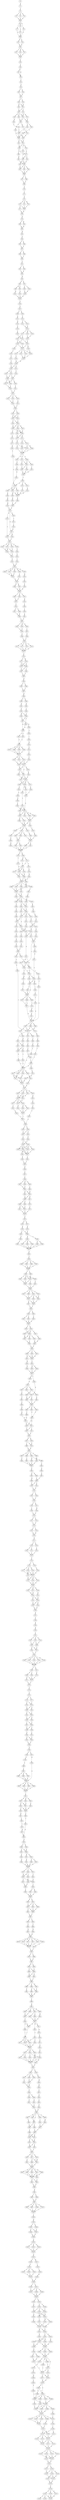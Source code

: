strict digraph  {
	S0 -> S1 [ label = P ];
	S1 -> S2 [ label = V ];
	S2 -> S3 [ label = I ];
	S2 -> S4 [ label = V ];
	S2 -> S5 [ label = F ];
	S3 -> S6 [ label = P ];
	S4 -> S6 [ label = P ];
	S5 -> S6 [ label = P ];
	S6 -> S7 [ label = A ];
	S6 -> S8 [ label = E ];
	S6 -> S9 [ label = G ];
	S7 -> S10 [ label = P ];
	S8 -> S11 [ label = P ];
	S9 -> S10 [ label = P ];
	S10 -> S12 [ label = D ];
	S10 -> S13 [ label = E ];
	S11 -> S10 [ label = P ];
	S12 -> S14 [ label = E ];
	S13 -> S14 [ label = E ];
	S14 -> S15 [ label = I ];
	S14 -> S16 [ label = R ];
	S14 -> S17 [ label = C ];
	S15 -> S18 [ label = Y ];
	S16 -> S18 [ label = Y ];
	S17 -> S18 [ label = Y ];
	S18 -> S19 [ label = V ];
	S19 -> S20 [ label = Y ];
	S20 -> S21 [ label = S ];
	S20 -> S22 [ label = P ];
	S21 -> S22 [ label = P ];
	S22 -> S23 [ label = L ];
	S23 -> S24 [ label = G ];
	S24 -> S25 [ label = T ];
	S24 -> S26 [ label = S ];
	S25 -> S27 [ label = A ];
	S26 -> S27 [ label = A ];
	S27 -> S28 [ label = F ];
	S27 -> S29 [ label = Y ];
	S28 -> S30 [ label = R ];
	S28 -> S31 [ label = K ];
	S29 -> S31 [ label = K ];
	S30 -> S32 [ label = V ];
	S31 -> S32 [ label = V ];
	S31 -> S33 [ label = L ];
	S32 -> S34 [ label = K ];
	S32 -> S35 [ label = Q ];
	S32 -> S36 [ label = G ];
	S33 -> S35 [ label = Q ];
	S33 -> S37 [ label = E ];
	S34 -> S38 [ label = D ];
	S35 -> S39 [ label = G ];
	S35 -> S40 [ label = S ];
	S36 -> S39 [ label = G ];
	S37 -> S40 [ label = S ];
	S38 -> S41 [ label = T ];
	S39 -> S42 [ label = N ];
	S39 -> S43 [ label = S ];
	S40 -> S44 [ label = C ];
	S40 -> S45 [ label = Y ];
	S41 -> S46 [ label = P ];
	S42 -> S47 [ label = V ];
	S43 -> S48 [ label = E ];
	S44 -> S46 [ label = P ];
	S45 -> S49 [ label = T ];
	S46 -> S50 [ label = D ];
	S46 -> S48 [ label = E ];
	S47 -> S50 [ label = D ];
	S48 -> S51 [ label = G ];
	S48 -> S52 [ label = A ];
	S49 -> S48 [ label = E ];
	S50 -> S51 [ label = G ];
	S51 -> S53 [ label = A ];
	S51 -> S54 [ label = S ];
	S51 -> S55 [ label = Y ];
	S52 -> S54 [ label = S ];
	S53 -> S56 [ label = K ];
	S54 -> S57 [ label = G ];
	S54 -> S58 [ label = S ];
	S55 -> S57 [ label = G ];
	S56 -> S59 [ label = Q ];
	S56 -> S60 [ label = N ];
	S57 -> S61 [ label = T ];
	S57 -> S56 [ label = K ];
	S58 -> S62 [ label = R ];
	S59 -> S63 [ label = P ];
	S60 -> S63 [ label = P ];
	S60 -> S64 [ label = T ];
	S60 -> S65 [ label = S ];
	S61 -> S60 [ label = N ];
	S62 -> S60 [ label = N ];
	S63 -> S66 [ label = S ];
	S64 -> S66 [ label = S ];
	S65 -> S66 [ label = S ];
	S66 -> S67 [ label = L ];
	S66 -> S68 [ label = I ];
	S67 -> S69 [ label = V ];
	S68 -> S69 [ label = V ];
	S69 -> S70 [ label = T ];
	S70 -> S71 [ label = I ];
	S71 -> S72 [ label = F ];
	S72 -> S73 [ label = A ];
	S72 -> S74 [ label = S ];
	S72 -> S75 [ label = M ];
	S73 -> S76 [ label = I ];
	S73 -> S77 [ label = V ];
	S74 -> S76 [ label = I ];
	S75 -> S76 [ label = I ];
	S76 -> S78 [ label = W ];
	S77 -> S78 [ label = W ];
	S78 -> S79 [ label = N ];
	S79 -> S80 [ label = T ];
	S79 -> S81 [ label = M ];
	S80 -> S82 [ label = M ];
	S81 -> S82 [ label = M ];
	S82 -> S83 [ label = M ];
	S83 -> S84 [ label = G ];
	S84 -> S85 [ label = T ];
	S84 -> S86 [ label = S ];
	S85 -> S87 [ label = S ];
	S86 -> S87 [ label = S ];
	S87 -> S88 [ label = I ];
	S87 -> S89 [ label = L ];
	S88 -> S90 [ label = L ];
	S89 -> S90 [ label = L ];
	S90 -> S91 [ label = S ];
	S91 -> S92 [ label = I ];
	S91 -> S93 [ label = V ];
	S92 -> S94 [ label = P ];
	S93 -> S94 [ label = P ];
	S94 -> S95 [ label = W ];
	S95 -> S96 [ label = A ];
	S95 -> S97 [ label = G ];
	S96 -> S98 [ label = M ];
	S96 -> S99 [ label = F ];
	S97 -> S100 [ label = L ];
	S97 -> S101 [ label = I ];
	S98 -> S102 [ label = M ];
	S99 -> S103 [ label = Q ];
	S100 -> S104 [ label = K ];
	S101 -> S104 [ label = K ];
	S102 -> S105 [ label = Q ];
	S103 -> S105 [ label = Q ];
	S104 -> S105 [ label = Q ];
	S105 -> S106 [ label = A ];
	S106 -> S107 [ label = G ];
	S107 -> S108 [ label = F ];
	S107 -> S109 [ label = L ];
	S108 -> S110 [ label = T ];
	S109 -> S111 [ label = A ];
	S110 -> S112 [ label = L ];
	S110 -> S113 [ label = T ];
	S111 -> S114 [ label = Q ];
	S112 -> S115 [ label = G ];
	S113 -> S115 [ label = G ];
	S114 -> S116 [ label = S ];
	S115 -> S117 [ label = I ];
	S115 -> S118 [ label = V ];
	S115 -> S119 [ label = M ];
	S116 -> S120 [ label = L ];
	S117 -> S121 [ label = I ];
	S117 -> S122 [ label = L ];
	S118 -> S123 [ label = C ];
	S119 -> S123 [ label = C ];
	S120 -> S121 [ label = I ];
	S121 -> S124 [ label = I ];
	S121 -> S125 [ label = V ];
	S122 -> S126 [ label = L ];
	S122 -> S124 [ label = I ];
	S123 -> S125 [ label = V ];
	S124 -> S127 [ label = I ];
	S124 -> S128 [ label = L ];
	S125 -> S129 [ label = H ];
	S125 -> S127 [ label = I ];
	S126 -> S127 [ label = I ];
	S127 -> S130 [ label = F ];
	S127 -> S131 [ label = I ];
	S127 -> S132 [ label = L ];
	S127 -> S133 [ label = T ];
	S128 -> S134 [ label = V ];
	S129 -> S130 [ label = F ];
	S130 -> S135 [ label = L ];
	S131 -> S136 [ label = S ];
	S132 -> S135 [ label = L ];
	S133 -> S135 [ label = L ];
	S134 -> S137 [ label = F ];
	S135 -> S138 [ label = M ];
	S136 -> S138 [ label = M ];
	S137 -> S139 [ label = T ];
	S138 -> S140 [ label = G ];
	S138 -> S141 [ label = A ];
	S139 -> S140 [ label = G ];
	S140 -> S142 [ label = L ];
	S140 -> S143 [ label = M ];
	S141 -> S144 [ label = T ];
	S142 -> S145 [ label = I ];
	S142 -> S146 [ label = L ];
	S143 -> S146 [ label = L ];
	S144 -> S145 [ label = I ];
	S145 -> S147 [ label = T ];
	S145 -> S148 [ label = A ];
	S146 -> S147 [ label = T ];
	S146 -> S149 [ label = M ];
	S147 -> S150 [ label = L ];
	S148 -> S151 [ label = V ];
	S149 -> S150 [ label = L ];
	S150 -> S152 [ label = Y ];
	S151 -> S152 [ label = Y ];
	S152 -> S153 [ label = S ];
	S152 -> S154 [ label = C ];
	S152 -> S155 [ label = T ];
	S153 -> S156 [ label = C ];
	S154 -> S156 [ label = C ];
	S155 -> S157 [ label = A ];
	S156 -> S158 [ label = Y ];
	S157 -> S158 [ label = Y ];
	S158 -> S159 [ label = R ];
	S158 -> S160 [ label = I ];
	S159 -> S161 [ label = I ];
	S159 -> S162 [ label = V ];
	S160 -> S161 [ label = I ];
	S160 -> S162 [ label = V ];
	S161 -> S163 [ label = L ];
	S162 -> S163 [ label = L ];
	S162 -> S164 [ label = V ];
	S163 -> S165 [ label = Q ];
	S163 -> S166 [ label = K ];
	S163 -> S167 [ label = R ];
	S164 -> S166 [ label = K ];
	S165 -> S168 [ label = S ];
	S165 -> S169 [ label = A ];
	S166 -> S168 [ label = S ];
	S166 -> S170 [ label = C ];
	S167 -> S168 [ label = S ];
	S168 -> S171 [ label = P ];
	S168 -> S172 [ label = R ];
	S169 -> S171 [ label = P ];
	S170 -> S173 [ label = A ];
	S171 -> S174 [ label = K ];
	S172 -> S175 [ label = T ];
	S172 -> S176 [ label = A ];
	S173 -> S177 [ label = D ];
	S174 -> S178 [ label = A ];
	S174 -> S179 [ label = S ];
	S175 -> S179 [ label = S ];
	S175 -> S180 [ label = M ];
	S176 -> S181 [ label = T ];
	S177 -> S182 [ label = K ];
	S178 -> S183 [ label = I ];
	S179 -> S183 [ label = I ];
	S180 -> S183 [ label = I ];
	S181 -> S183 [ label = I ];
	S182 -> S184 [ label = L ];
	S183 -> S185 [ label = D ];
	S183 -> S186 [ label = S ];
	S183 -> S187 [ label = P ];
	S184 -> S188 [ label = S ];
	S185 -> S189 [ label = G ];
	S186 -> S190 [ label = F ];
	S186 -> S191 [ label = S ];
	S187 -> S191 [ label = S ];
	S187 -> S192 [ label = Y ];
	S188 -> S193 [ label = D ];
	S188 -> S194 [ label = S ];
	S188 -> S195 [ label = N ];
	S189 -> S196 [ label = G ];
	S190 -> S197 [ label = I ];
	S191 -> S198 [ label = V ];
	S191 -> S199 [ label = L ];
	S192 -> S198 [ label = V ];
	S193 -> S200 [ label = M ];
	S193 -> S201 [ label = W ];
	S194 -> S202 [ label = K ];
	S195 -> S201 [ label = W ];
	S196 -> S203 [ label = E ];
	S197 -> S204 [ label = D ];
	S198 -> S204 [ label = D ];
	S199 -> S204 [ label = D ];
	S200 -> S205 [ label = D ];
	S201 -> S206 [ label = E ];
	S202 -> S207 [ label = Q ];
	S203 -> S193 [ label = D ];
	S204 -> S208 [ label = T ];
	S205 -> S209 [ label = F ];
	S206 -> S209 [ label = F ];
	S207 -> S210 [ label = M ];
	S208 -> S188 [ label = S ];
	S208 -> S211 [ label = A ];
	S208 -> S212 [ label = T ];
	S209 -> S213 [ label = P ];
	S210 -> S213 [ label = P ];
	S211 -> S214 [ label = A ];
	S212 -> S215 [ label = T ];
	S213 -> S216 [ label = Q ];
	S213 -> S217 [ label = D ];
	S213 -> S218 [ label = E ];
	S214 -> S201 [ label = W ];
	S215 -> S201 [ label = W ];
	S216 -> S219 [ label = V ];
	S217 -> S219 [ label = V ];
	S217 -> S220 [ label = M ];
	S218 -> S221 [ label = L ];
	S219 -> S222 [ label = C ];
	S220 -> S222 [ label = C ];
	S221 -> S223 [ label = I ];
	S222 -> S224 [ label = G ];
	S222 -> S225 [ label = K ];
	S222 -> S226 [ label = V ];
	S222 -> S227 [ label = R ];
	S223 -> S217 [ label = D ];
	S224 -> S228 [ label = H ];
	S225 -> S229 [ label = Y ];
	S226 -> S230 [ label = T ];
	S227 -> S228 [ label = H ];
	S227 -> S229 [ label = Y ];
	S228 -> S231 [ label = Y ];
	S229 -> S231 [ label = Y ];
	S230 -> S232 [ label = L ];
	S231 -> S233 [ label = F ];
	S232 -> S234 [ label = I ];
	S233 -> S235 [ label = G ];
	S234 -> S235 [ label = G ];
	S235 -> S236 [ label = R ];
	S235 -> S237 [ label = S ];
	S235 -> S238 [ label = P ];
	S235 -> S239 [ label = A ];
	S235 -> S240 [ label = Q ];
	S236 -> S241 [ label = L ];
	S237 -> S242 [ label = F ];
	S238 -> S243 [ label = W ];
	S239 -> S242 [ label = F ];
	S240 -> S242 [ label = F ];
	S241 -> S244 [ label = G ];
	S242 -> S244 [ label = G ];
	S243 -> S245 [ label = T ];
	S244 -> S246 [ label = Q ];
	S244 -> S247 [ label = R ];
	S245 -> S248 [ label = T ];
	S246 -> S249 [ label = W ];
	S247 -> S249 [ label = W ];
	S248 -> S249 [ label = W ];
	S249 -> S250 [ label = I ];
	S249 -> S251 [ label = S ];
	S249 -> S252 [ label = L ];
	S250 -> S253 [ label = S ];
	S251 -> S253 [ label = S ];
	S252 -> S254 [ label = N ];
	S253 -> S255 [ label = L ];
	S254 -> S256 [ label = I ];
	S255 -> S257 [ label = L ];
	S255 -> S258 [ label = V ];
	S256 -> S259 [ label = I ];
	S257 -> S260 [ label = F ];
	S258 -> S260 [ label = F ];
	S259 -> S261 [ label = A ];
	S260 -> S262 [ label = S ];
	S261 -> S262 [ label = S ];
	S262 -> S263 [ label = L ];
	S262 -> S264 [ label = M ];
	S262 -> S265 [ label = G ];
	S263 -> S266 [ label = V ];
	S264 -> S266 [ label = V ];
	S265 -> S267 [ label = I ];
	S266 -> S268 [ label = S ];
	S267 -> S269 [ label = V ];
	S268 -> S270 [ label = L ];
	S269 -> S270 [ label = L ];
	S270 -> S271 [ label = A ];
	S270 -> S272 [ label = I ];
	S270 -> S273 [ label = G ];
	S270 -> S274 [ label = V ];
	S271 -> S275 [ label = G ];
	S272 -> S275 [ label = G ];
	S273 -> S275 [ label = G ];
	S274 -> S275 [ label = G ];
	S275 -> S276 [ label = A ];
	S276 -> S277 [ label = L ];
	S276 -> S278 [ label = M ];
	S277 -> S279 [ label = I ];
	S277 -> S280 [ label = V ];
	S278 -> S280 [ label = V ];
	S278 -> S279 [ label = I ];
	S279 -> S281 [ label = V ];
	S280 -> S281 [ label = V ];
	S280 -> S282 [ label = I ];
	S281 -> S283 [ label = Y ];
	S282 -> S283 [ label = Y ];
	S283 -> S284 [ label = W ];
	S284 -> S285 [ label = V ];
	S284 -> S286 [ label = I ];
	S285 -> S287 [ label = L ];
	S286 -> S287 [ label = L ];
	S287 -> S288 [ label = M ];
	S288 -> S289 [ label = S ];
	S288 -> S290 [ label = V ];
	S289 -> S291 [ label = N ];
	S290 -> S292 [ label = Q ];
	S291 -> S293 [ label = F ];
	S292 -> S294 [ label = L ];
	S293 -> S295 [ label = M ];
	S293 -> S296 [ label = L ];
	S294 -> S296 [ label = L ];
	S295 -> S297 [ label = Y ];
	S296 -> S297 [ label = Y ];
	S296 -> S298 [ label = F ];
	S297 -> S299 [ label = N ];
	S297 -> S300 [ label = R ];
	S298 -> S299 [ label = N ];
	S299 -> S301 [ label = T ];
	S299 -> S302 [ label = A ];
	S300 -> S303 [ label = S ];
	S301 -> S304 [ label = G ];
	S302 -> S304 [ label = G ];
	S303 -> S305 [ label = I ];
	S304 -> S306 [ label = R ];
	S304 -> S307 [ label = K ];
	S304 -> S308 [ label = Q ];
	S304 -> S309 [ label = E ];
	S305 -> S310 [ label = N ];
	S306 -> S311 [ label = F ];
	S307 -> S311 [ label = F ];
	S308 -> S311 [ label = F ];
	S309 -> S311 [ label = F ];
	S310 -> S312 [ label = S ];
	S311 -> S313 [ label = I ];
	S311 -> S314 [ label = M ];
	S311 -> S315 [ label = V ];
	S312 -> S316 [ label = I ];
	S313 -> S317 [ label = Y ];
	S313 -> S318 [ label = F ];
	S314 -> S318 [ label = F ];
	S315 -> S317 [ label = Y ];
	S316 -> S319 [ label = Y ];
	S317 -> S320 [ label = D ];
	S317 -> S321 [ label = F ];
	S317 -> S322 [ label = N ];
	S318 -> S322 [ label = N ];
	S319 -> S317 [ label = Y ];
	S320 -> S323 [ label = K ];
	S321 -> S324 [ label = A ];
	S321 -> S325 [ label = I ];
	S322 -> S326 [ label = Y ];
	S322 -> S321 [ label = F ];
	S323 -> S324 [ label = A ];
	S324 -> S327 [ label = C ];
	S324 -> S328 [ label = H ];
	S324 -> S329 [ label = E ];
	S325 -> S328 [ label = H ];
	S326 -> S324 [ label = A ];
	S327 -> S330 [ label = G ];
	S328 -> S331 [ label = N ];
	S328 -> S332 [ label = H ];
	S329 -> S333 [ label = G ];
	S330 -> S334 [ label = I ];
	S331 -> S335 [ label = V ];
	S332 -> S334 [ label = I ];
	S333 -> S336 [ label = G ];
	S334 -> S337 [ label = N ];
	S335 -> S338 [ label = S ];
	S335 -> S337 [ label = N ];
	S336 -> S339 [ label = P ];
	S337 -> S340 [ label = M ];
	S337 -> S341 [ label = Q ];
	S337 -> S342 [ label = D ];
	S337 -> S343 [ label = V ];
	S338 -> S343 [ label = V ];
	S339 -> S344 [ label = L ];
	S340 -> S345 [ label = T ];
	S341 -> S345 [ label = T ];
	S342 -> S345 [ label = T ];
	S343 -> S346 [ label = A ];
	S343 -> S347 [ label = S ];
	S344 -> S337 [ label = N ];
	S345 -> S348 [ label = D ];
	S345 -> S349 [ label = F ];
	S346 -> S348 [ label = D ];
	S347 -> S348 [ label = D ];
	S348 -> S350 [ label = N ];
	S348 -> S351 [ label = S ];
	S348 -> S352 [ label = A ];
	S349 -> S353 [ label = T ];
	S350 -> S354 [ label = I ];
	S351 -> S355 [ label = E ];
	S351 -> S356 [ label = T ];
	S351 -> S357 [ label = V ];
	S352 -> S358 [ label = A ];
	S353 -> S359 [ label = K ];
	S354 -> S360 [ label = P ];
	S355 -> S361 [ label = F ];
	S356 -> S361 [ label = F ];
	S357 -> S362 [ label = L ];
	S358 -> S362 [ label = L ];
	S359 -> S362 [ label = L ];
	S360 -> S363 [ label = R ];
	S361 -> S364 [ label = E ];
	S361 -> S365 [ label = G ];
	S362 -> S366 [ label = Q ];
	S362 -> S367 [ label = S ];
	S363 -> S368 [ label = T ];
	S364 -> S368 [ label = T ];
	S365 -> S368 [ label = T ];
	S366 -> S368 [ label = T ];
	S367 -> S368 [ label = T ];
	S368 -> S369 [ label = N ];
	S368 -> S370 [ label = E ];
	S369 -> S371 [ label = G ];
	S369 -> S372 [ label = D ];
	S370 -> S373 [ label = I ];
	S371 -> S374 [ label = S ];
	S371 -> S375 [ label = T ];
	S372 -> S374 [ label = S ];
	S373 -> S376 [ label = N ];
	S374 -> S377 [ label = H ];
	S374 -> S376 [ label = N ];
	S374 -> S378 [ label = D ];
	S375 -> S379 [ label = E ];
	S376 -> S380 [ label = K ];
	S376 -> S381 [ label = P ];
	S377 -> S381 [ label = P ];
	S378 -> S380 [ label = K ];
	S379 -> S382 [ label = R ];
	S380 -> S383 [ label = S ];
	S380 -> S384 [ label = V ];
	S381 -> S384 [ label = V ];
	S382 -> S384 [ label = V ];
	S383 -> S385 [ label = E ];
	S384 -> S386 [ label = L ];
	S384 -> S387 [ label = I ];
	S384 -> S388 [ label = T ];
	S384 -> S389 [ label = S ];
	S385 -> S390 [ label = C ];
	S386 -> S391 [ label = A ];
	S387 -> S390 [ label = C ];
	S388 -> S390 [ label = C ];
	S389 -> S392 [ label = L ];
	S390 -> S393 [ label = P ];
	S390 -> S394 [ label = S ];
	S391 -> S393 [ label = P ];
	S392 -> S395 [ label = L ];
	S393 -> S396 [ label = G ];
	S393 -> S397 [ label = Y ];
	S393 -> S398 [ label = S ];
	S394 -> S398 [ label = S ];
	S395 -> S399 [ label = L ];
	S396 -> S400 [ label = V ];
	S397 -> S401 [ label = R ];
	S398 -> S402 [ label = P ];
	S398 -> S403 [ label = A ];
	S399 -> S402 [ label = P ];
	S400 -> S404 [ label = F ];
	S401 -> S405 [ label = D ];
	S402 -> S406 [ label = S ];
	S403 -> S406 [ label = S ];
	S403 -> S407 [ label = K ];
	S404 -> S408 [ label = E ];
	S405 -> S409 [ label = A ];
	S406 -> S410 [ label = D ];
	S406 -> S411 [ label = S ];
	S406 -> S412 [ label = G ];
	S407 -> S411 [ label = S ];
	S408 -> S413 [ label = G ];
	S409 -> S414 [ label = E ];
	S410 -> S415 [ label = T ];
	S411 -> S416 [ label = G ];
	S411 -> S413 [ label = G ];
	S412 -> S417 [ label = P ];
	S413 -> S418 [ label = P ];
	S413 -> S416 [ label = G ];
	S414 -> S419 [ label = H ];
	S415 -> S420 [ label = M ];
	S416 -> S421 [ label = R ];
	S416 -> S422 [ label = H ];
	S417 -> S423 [ label = W ];
	S418 -> S424 [ label = P ];
	S419 -> S422 [ label = H ];
	S420 -> S425 [ label = E ];
	S421 -> S426 [ label = P ];
	S422 -> S427 [ label = A ];
	S422 -> S426 [ label = P ];
	S423 -> S428 [ label = G ];
	S424 -> S429 [ label = E ];
	S425 -> S430 [ label = L ];
	S426 -> S431 [ label = D ];
	S427 -> S432 [ label = N ];
	S428 -> S433 [ label = G ];
	S429 -> S434 [ label = A ];
	S430 -> S435 [ label = G ];
	S431 -> S436 [ label = N ];
	S431 -> S437 [ label = N ];
	S432 -> S438 [ label = C ];
	S432 -> S439 [ label = S ];
	S433 -> S432 [ label = N ];
	S434 -> S440 [ label = G ];
	S435 -> S441 [ label = K ];
	S436 -> S442 [ label = C ];
	S436 -> S443 [ label = G ];
	S437 -> S444 [ label = S ];
	S438 -> S444 [ label = S ];
	S438 -> S436 [ label = N ];
	S439 -> S445 [ label = T ];
	S440 -> S446 [ label = L ];
	S441 -> S446 [ label = L ];
	S442 -> S447 [ label = F ];
	S443 -> S448 [ label = D ];
	S443 -> S449 [ label = S ];
	S444 -> S443 [ label = G ];
	S444 -> S450 [ label = S ];
	S445 -> S451 [ label = P ];
	S446 -> S452 [ label = R ];
	S446 -> S453 [ label = P ];
	S447 -> S454 [ label = T ];
	S448 -> S455 [ label = A ];
	S449 -> S455 [ label = A ];
	S449 -> S456 [ label = M ];
	S450 -> S457 [ label = M ];
	S451 -> S449 [ label = S ];
	S452 -> S458 [ label = G ];
	S453 -> S438 [ label = C ];
	S454 -> S459 [ label = N ];
	S455 -> S460 [ label = F ];
	S455 -> S461 [ label = V ];
	S456 -> S462 [ label = L ];
	S457 -> S463 [ label = I ];
	S458 -> S464 [ label = P ];
	S459 -> S465 [ label = S ];
	S459 -> S466 [ label = D ];
	S459 -> S467 [ label = A ];
	S460 -> S468 [ label = F ];
	S460 -> S469 [ label = S ];
	S460 -> S470 [ label = Y ];
	S461 -> S460 [ label = F ];
	S462 -> S471 [ label = L ];
	S463 -> S472 [ label = I ];
	S464 -> S473 [ label = T ];
	S465 -> S473 [ label = T ];
	S466 -> S474 [ label = L ];
	S466 -> S473 [ label = T ];
	S467 -> S473 [ label = T ];
	S467 -> S475 [ label = S ];
	S468 -> S476 [ label = S ];
	S469 -> S477 [ label = A ];
	S470 -> S477 [ label = A ];
	S471 -> S478 [ label = L ];
	S472 -> S460 [ label = F ];
	S473 -> S479 [ label = N ];
	S473 -> S480 [ label = V ];
	S473 -> S481 [ label = G ];
	S474 -> S482 [ label = R ];
	S475 -> S483 [ label = S ];
	S476 -> S484 [ label = N ];
	S477 -> S459 [ label = N ];
	S478 -> S459 [ label = N ];
	S479 -> S485 [ label = G ];
	S480 -> S486 [ label = T ];
	S481 -> S487 [ label = L ];
	S481 -> S488 [ label = V ];
	S482 -> S489 [ label = L ];
	S483 -> S490 [ label = D ];
	S484 -> S491 [ label = D ];
	S485 -> S492 [ label = S ];
	S486 -> S493 [ label = V ];
	S487 -> S494 [ label = Q ];
	S488 -> S495 [ label = G ];
	S488 -> S494 [ label = Q ];
	S489 -> S496 [ label = Q ];
	S490 -> S488 [ label = V ];
	S491 -> S459 [ label = N ];
	S492 -> S497 [ label = F ];
	S493 -> S498 [ label = L ];
	S494 -> S499 [ label = Q ];
	S495 -> S500 [ label = S ];
	S496 -> S501 [ label = L ];
	S497 -> S502 [ label = E ];
	S498 -> S503 [ label = F ];
	S499 -> S503 [ label = F ];
	S500 -> S503 [ label = F ];
	S501 -> S504 [ label = T ];
	S502 -> S504 [ label = T ];
	S503 -> S505 [ label = N ];
	S503 -> S506 [ label = D ];
	S503 -> S507 [ label = E ];
	S503 -> S508 [ label = Q ];
	S504 -> S503 [ label = F ];
	S504 -> S509 [ label = L ];
	S505 -> S510 [ label = A ];
	S506 -> S511 [ label = K ];
	S507 -> S512 [ label = R ];
	S507 -> S511 [ label = K ];
	S508 -> S512 [ label = R ];
	S509 -> S513 [ label = P ];
	S510 -> S514 [ label = F ];
	S511 -> S515 [ label = W ];
	S512 -> S515 [ label = W ];
	S513 -> S516 [ label = D ];
	S514 -> S517 [ label = W ];
	S515 -> S517 [ label = W ];
	S516 -> S515 [ label = W ];
	S517 -> S518 [ label = S ];
	S517 -> S519 [ label = N ];
	S517 -> S520 [ label = Q ];
	S517 -> S521 [ label = D ];
	S518 -> S522 [ label = Q ];
	S518 -> S523 [ label = K ];
	S519 -> S523 [ label = K ];
	S520 -> S524 [ label = R ];
	S521 -> S523 [ label = K ];
	S522 -> S525 [ label = T ];
	S523 -> S525 [ label = T ];
	S523 -> S526 [ label = S ];
	S523 -> S527 [ label = C ];
	S524 -> S528 [ label = L ];
	S525 -> S529 [ label = N ];
	S526 -> S530 [ label = Q ];
	S526 -> S531 [ label = K ];
	S527 -> S532 [ label = C ];
	S528 -> S533 [ label = V ];
	S529 -> S534 [ label = T ];
	S530 -> S534 [ label = T ];
	S531 -> S534 [ label = T ];
	S532 -> S535 [ label = S ];
	S533 -> S536 [ label = L ];
	S534 -> S537 [ label = V ];
	S535 -> S537 [ label = V ];
	S536 -> S538 [ label = P ];
	S537 -> S538 [ label = P ];
	S538 -> S539 [ label = L ];
	S538 -> S540 [ label = F ];
	S539 -> S541 [ label = Y ];
	S540 -> S541 [ label = Y ];
	S540 -> S542 [ label = V ];
	S541 -> S543 [ label = L ];
	S542 -> S544 [ label = F ];
	S543 -> S545 [ label = V ];
	S543 -> S546 [ label = I ];
	S544 -> S546 [ label = I ];
	S545 -> S547 [ label = P ];
	S545 -> S548 [ label = G ];
	S545 -> S549 [ label = V ];
	S546 -> S550 [ label = F ];
	S546 -> S547 [ label = P ];
	S546 -> S548 [ label = G ];
	S547 -> S551 [ label = L ];
	S547 -> S552 [ label = F ];
	S548 -> S551 [ label = L ];
	S549 -> S551 [ label = L ];
	S550 -> S551 [ label = L ];
	S551 -> S553 [ label = L ];
	S552 -> S554 [ label = F ];
	S553 -> S555 [ label = L ];
	S554 -> S555 [ label = L ];
	S555 -> S556 [ label = P ];
	S556 -> S557 [ label = L ];
	S557 -> S558 [ label = L ];
	S558 -> S559 [ label = N ];
	S558 -> S560 [ label = Q ];
	S558 -> S561 [ label = C ];
	S559 -> S562 [ label = F ];
	S560 -> S563 [ label = L ];
	S561 -> S562 [ label = F ];
	S562 -> S564 [ label = R ];
	S562 -> S565 [ label = K ];
	S563 -> S564 [ label = R ];
	S564 -> S566 [ label = S ];
	S564 -> S567 [ label = R ];
	S565 -> S566 [ label = S ];
	S566 -> S568 [ label = A ];
	S566 -> S569 [ label = P ];
	S567 -> S570 [ label = I ];
	S568 -> S571 [ label = A ];
	S568 -> S572 [ label = S ];
	S569 -> S572 [ label = S ];
	S570 -> S573 [ label = T ];
	S571 -> S574 [ label = F ];
	S572 -> S574 [ label = F ];
	S573 -> S574 [ label = F ];
	S574 -> S575 [ label = F ];
	S575 -> S576 [ label = A ];
	S575 -> S577 [ label = S ];
	S576 -> S578 [ label = R ];
	S577 -> S579 [ label = K ];
	S578 -> S580 [ label = F ];
	S578 -> S581 [ label = L ];
	S579 -> S580 [ label = F ];
	S580 -> S582 [ label = N ];
	S580 -> S583 [ label = T ];
	S581 -> S584 [ label = G ];
	S582 -> S585 [ label = N ];
	S582 -> S586 [ label = V ];
	S582 -> S587 [ label = I ];
	S583 -> S588 [ label = F ];
	S583 -> S589 [ label = P ];
	S584 -> S590 [ label = A ];
	S585 -> S591 [ label = L ];
	S586 -> S591 [ label = L ];
	S587 -> S591 [ label = L ];
	S588 -> S591 [ label = L ];
	S589 -> S591 [ label = L ];
	S590 -> S591 [ label = L ];
	S591 -> S592 [ label = G ];
	S592 -> S593 [ label = T ];
	S593 -> S594 [ label = V ];
	S593 -> S595 [ label = I ];
	S593 -> S596 [ label = F ];
	S593 -> S597 [ label = L ];
	S594 -> S598 [ label = S ];
	S595 -> S598 [ label = S ];
	S596 -> S598 [ label = S ];
	S597 -> S598 [ label = S ];
	S598 -> S599 [ label = V ];
	S598 -> S600 [ label = I ];
	S599 -> S601 [ label = V ];
	S599 -> S602 [ label = I ];
	S599 -> S603 [ label = A ];
	S599 -> S604 [ label = L ];
	S600 -> S603 [ label = A ];
	S601 -> S605 [ label = Y ];
	S602 -> S605 [ label = Y ];
	S603 -> S606 [ label = V ];
	S603 -> S605 [ label = Y ];
	S604 -> S607 [ label = F ];
	S605 -> S608 [ label = L ];
	S606 -> S608 [ label = L ];
	S607 -> S608 [ label = L ];
	S608 -> S609 [ label = L ];
	S608 -> S610 [ label = I ];
	S608 -> S611 [ label = V ];
	S608 -> S612 [ label = T ];
	S609 -> S613 [ label = I ];
	S610 -> S613 [ label = I ];
	S610 -> S614 [ label = V ];
	S610 -> S615 [ label = F ];
	S611 -> S613 [ label = I ];
	S612 -> S615 [ label = F ];
	S613 -> S616 [ label = L ];
	S613 -> S617 [ label = A ];
	S614 -> S616 [ label = L ];
	S615 -> S616 [ label = L ];
	S616 -> S618 [ label = V ];
	S617 -> S618 [ label = V ];
	S618 -> S619 [ label = T ];
	S618 -> S620 [ label = L ];
	S619 -> S621 [ label = V ];
	S619 -> S622 [ label = L ];
	S620 -> S623 [ label = Y ];
	S621 -> S624 [ label = K ];
	S622 -> S624 [ label = K ];
	S623 -> S624 [ label = K ];
	S624 -> S625 [ label = A ];
	S624 -> S626 [ label = C ];
	S625 -> S627 [ label = S ];
	S625 -> S628 [ label = A ];
	S625 -> S629 [ label = V ];
	S626 -> S628 [ label = A ];
	S627 -> S630 [ label = Q ];
	S628 -> S631 [ label = H ];
	S628 -> S632 [ label = T ];
	S628 -> S633 [ label = R ];
	S629 -> S631 [ label = H ];
	S630 -> S634 [ label = W ];
	S631 -> S635 [ label = L ];
	S632 -> S634 [ label = W ];
	S633 -> S635 [ label = L ];
	S634 -> S636 [ label = G ];
	S635 -> S636 [ label = G ];
	S636 -> S637 [ label = I ];
	S636 -> S638 [ label = F ];
	S636 -> S639 [ label = L ];
	S637 -> S640 [ label = H ];
	S638 -> S640 [ label = H ];
	S638 -> S641 [ label = N ];
	S639 -> S640 [ label = H ];
	S640 -> S642 [ label = L ];
	S641 -> S643 [ label = M ];
	S642 -> S644 [ label = D ];
	S642 -> S645 [ label = E ];
	S643 -> S646 [ label = N ];
	S644 -> S647 [ label = F ];
	S645 -> S647 [ label = F ];
	S646 -> S647 [ label = F ];
	S647 -> S648 [ label = H ];
	S647 -> S649 [ label = V ];
	S648 -> S650 [ label = W ];
	S649 -> S651 [ label = D ];
	S650 -> S652 [ label = I ];
	S650 -> S653 [ label = S ];
	S650 -> S654 [ label = F ];
	S651 -> S655 [ label = S ];
	S651 -> S656 [ label = P ];
	S652 -> S657 [ label = S ];
	S653 -> S651 [ label = D ];
	S654 -> S658 [ label = T ];
	S654 -> S659 [ label = Q ];
	S655 -> S660 [ label = T ];
	S656 -> S660 [ label = T ];
	S657 -> S661 [ label = T ];
	S658 -> S656 [ label = P ];
	S659 -> S662 [ label = E ];
	S660 -> S663 [ label = Q ];
	S660 -> S664 [ label = N ];
	S660 -> S665 [ label = E ];
	S661 -> S666 [ label = S ];
	S662 -> S660 [ label = T ];
	S663 -> S667 [ label = F ];
	S664 -> S668 [ label = V ];
	S665 -> S667 [ label = F ];
	S666 -> S669 [ label = D ];
	S667 -> S670 [ label = F ];
	S667 -> S671 [ label = Y ];
	S668 -> S672 [ label = H ];
	S669 -> S673 [ label = R ];
	S670 -> S674 [ label = V ];
	S671 -> S675 [ label = I ];
	S671 -> S674 [ label = V ];
	S672 -> S670 [ label = F ];
	S672 -> S671 [ label = Y ];
	S673 -> S672 [ label = H ];
	S674 -> S676 [ label = P ];
	S675 -> S676 [ label = P ];
	S676 -> S677 [ label = E ];
	S676 -> S678 [ label = Q ];
	S677 -> S679 [ label = F ];
	S677 -> S680 [ label = I ];
	S678 -> S679 [ label = F ];
	S679 -> S681 [ label = R ];
	S680 -> S681 [ label = R ];
	S681 -> S682 [ label = Q ];
	S681 -> S683 [ label = L ];
	S681 -> S684 [ label = S ];
	S681 -> S685 [ label = F ];
	S682 -> S686 [ label = F ];
	S683 -> S687 [ label = L ];
	S684 -> S688 [ label = S ];
	S684 -> S689 [ label = R ];
	S685 -> S690 [ label = Q ];
	S686 -> S691 [ label = F ];
	S687 -> S691 [ label = F ];
	S688 -> S692 [ label = V ];
	S689 -> S691 [ label = F ];
	S690 -> S691 [ label = F ];
	S691 -> S693 [ label = P ];
	S692 -> S694 [ label = A ];
	S693 -> S695 [ label = A ];
	S693 -> S696 [ label = Q ];
	S694 -> S697 [ label = S ];
	S695 -> S698 [ label = M ];
	S696 -> S699 [ label = L ];
	S697 -> S699 [ label = L ];
	S698 -> S700 [ label = T ];
	S699 -> S700 [ label = T ];
	S699 -> S701 [ label = S ];
	S700 -> S702 [ label = G ];
	S701 -> S702 [ label = G ];
	S702 -> S703 [ label = I ];
	S702 -> S704 [ label = V ];
	S703 -> S705 [ label = L ];
	S704 -> S705 [ label = L ];
	S705 -> S706 [ label = T ];
	S705 -> S707 [ label = A ];
	S706 -> S708 [ label = L ];
	S707 -> S709 [ label = M ];
	S708 -> S710 [ label = A ];
	S709 -> S710 [ label = A ];
	S710 -> S711 [ label = F ];
	S710 -> S712 [ label = Y ];
	S711 -> S713 [ label = F ];
	S712 -> S713 [ label = F ];
	S713 -> S714 [ label = L ];
	S713 -> S715 [ label = I ];
	S714 -> S716 [ label = H ];
	S715 -> S716 [ label = H ];
	S716 -> S717 [ label = N ];
	S717 -> S718 [ label = C ];
	S717 -> S719 [ label = S ];
	S718 -> S720 [ label = V ];
	S718 -> S721 [ label = I ];
	S719 -> S722 [ label = L ];
	S720 -> S723 [ label = I ];
	S721 -> S723 [ label = I ];
	S722 -> S723 [ label = I ];
	S723 -> S724 [ label = T ];
	S724 -> S725 [ label = L ];
	S724 -> S726 [ label = I ];
	S725 -> S727 [ label = V ];
	S725 -> S728 [ label = L ];
	S725 -> S729 [ label = M ];
	S726 -> S730 [ label = F ];
	S727 -> S731 [ label = K ];
	S728 -> S732 [ label = R ];
	S728 -> S731 [ label = K ];
	S729 -> S731 [ label = K ];
	S730 -> S731 [ label = K ];
	S731 -> S733 [ label = N ];
	S731 -> S734 [ label = H ];
	S731 -> S735 [ label = S ];
	S732 -> S733 [ label = N ];
	S733 -> S736 [ label = N ];
	S734 -> S736 [ label = N ];
	S735 -> S736 [ label = N ];
	S736 -> S737 [ label = R ];
	S736 -> S738 [ label = K ];
	S736 -> S739 [ label = E ];
	S737 -> S740 [ label = H ];
	S738 -> S741 [ label = N ];
	S739 -> S740 [ label = H ];
	S740 -> S742 [ label = P ];
	S740 -> S743 [ label = Q ];
	S741 -> S743 [ label = Q ];
	S742 -> S744 [ label = E ];
	S743 -> S744 [ label = E ];
	S743 -> S745 [ label = K ];
	S744 -> S746 [ label = N ];
	S745 -> S746 [ label = N ];
	S746 -> S747 [ label = N ];
	S747 -> S748 [ label = V ];
	S748 -> S749 [ label = R ];
	S749 -> S750 [ label = D ];
	S750 -> S751 [ label = L ];
	S751 -> S752 [ label = S ];
	S751 -> S753 [ label = L ];
	S751 -> S754 [ label = A ];
	S752 -> S755 [ label = I ];
	S752 -> S756 [ label = V ];
	S753 -> S755 [ label = I ];
	S754 -> S756 [ label = V ];
	S755 -> S757 [ label = A ];
	S755 -> S758 [ label = G ];
	S756 -> S757 [ label = A ];
	S757 -> S759 [ label = Y ];
	S758 -> S759 [ label = Y ];
	S759 -> S760 [ label = G ];
	S759 -> S761 [ label = V ];
	S759 -> S762 [ label = T ];
	S759 -> S763 [ label = L ];
	S759 -> S764 [ label = M ];
	S760 -> S765 [ label = L ];
	S761 -> S765 [ label = L ];
	S762 -> S765 [ label = L ];
	S763 -> S765 [ label = L ];
	S764 -> S765 [ label = L ];
	S765 -> S766 [ label = V ];
	S765 -> S767 [ label = A ];
	S766 -> S768 [ label = G ];
	S766 -> S769 [ label = T ];
	S767 -> S770 [ label = F ];
	S768 -> S771 [ label = F ];
	S768 -> S772 [ label = L ];
	S769 -> S772 [ label = L ];
	S770 -> S772 [ label = L ];
	S771 -> S773 [ label = T ];
	S772 -> S773 [ label = T ];
	S773 -> S774 [ label = Y ];
	S774 -> S775 [ label = L ];
	S775 -> S776 [ label = Y ];
	S775 -> S777 [ label = V ];
	S776 -> S778 [ label = V ];
	S776 -> S779 [ label = I ];
	S777 -> S779 [ label = I ];
	S778 -> S780 [ label = G ];
	S779 -> S781 [ label = A ];
	S779 -> S780 [ label = G ];
	S780 -> S782 [ label = I ];
	S780 -> S783 [ label = V ];
	S781 -> S782 [ label = I ];
	S782 -> S784 [ label = L ];
	S782 -> S785 [ label = G ];
	S783 -> S784 [ label = L ];
	S784 -> S786 [ label = V ];
	S784 -> S787 [ label = I ];
	S785 -> S786 [ label = V ];
	S786 -> S788 [ label = F ];
	S786 -> S789 [ label = Y ];
	S787 -> S788 [ label = F ];
	S788 -> S790 [ label = A ];
	S789 -> S791 [ label = L ];
	S790 -> S792 [ label = S ];
	S790 -> S793 [ label = A ];
	S791 -> S792 [ label = S ];
	S792 -> S794 [ label = F ];
	S793 -> S794 [ label = F ];
	S794 -> S795 [ label = P ];
	S795 -> S796 [ label = S ];
	S795 -> S797 [ label = Y ];
	S796 -> S798 [ label = P ];
	S797 -> S799 [ label = H ];
	S798 -> S800 [ label = P ];
	S799 -> S801 [ label = K ];
	S800 -> S802 [ label = L ];
	S801 -> S803 [ label = S ];
	S801 -> S804 [ label = E ];
	S801 -> S805 [ label = F ];
	S801 -> S806 [ label = D ];
	S802 -> S807 [ label = W ];
	S802 -> S808 [ label = S ];
	S802 -> S809 [ label = P ];
	S803 -> S810 [ label = C ];
	S804 -> S810 [ label = C ];
	S805 -> S810 [ label = C ];
	S806 -> S810 [ label = C ];
	S807 -> S801 [ label = K ];
	S808 -> S801 [ label = K ];
	S809 -> S801 [ label = K ];
	S810 -> S811 [ label = I ];
	S811 -> S812 [ label = Q ];
	S811 -> S813 [ label = E ];
	S811 -> S814 [ label = K ];
	S812 -> S815 [ label = E ];
	S813 -> S816 [ label = P ];
	S813 -> S817 [ label = Q ];
	S814 -> S817 [ label = Q ];
	S815 -> S818 [ label = N ];
	S816 -> S818 [ label = N ];
	S816 -> S819 [ label = V ];
	S817 -> S818 [ label = N ];
	S818 -> S820 [ label = F ];
	S819 -> S821 [ label = R ];
	S820 -> S822 [ label = L ];
	S821 -> S823 [ label = T ];
	S822 -> S824 [ label = D ];
	S823 -> S825 [ label = S ];
	S824 -> S826 [ label = N ];
	S825 -> S827 [ label = W ];
	S826 -> S828 [ label = L ];
	S826 -> S829 [ label = F ];
	S827 -> S824 [ label = D ];
	S828 -> S830 [ label = P ];
	S828 -> S831 [ label = S ];
	S829 -> S830 [ label = P ];
	S830 -> S832 [ label = N ];
	S830 -> S833 [ label = S ];
	S831 -> S834 [ label = F ];
	S832 -> S835 [ label = D ];
	S833 -> S836 [ label = S ];
	S833 -> S837 [ label = T ];
	S834 -> S838 [ label = G ];
	S835 -> S839 [ label = D ];
	S836 -> S839 [ label = D ];
	S837 -> S839 [ label = D ];
	S838 -> S839 [ label = D ];
	S839 -> S840 [ label = I ];
	S839 -> S841 [ label = E ];
	S839 -> S842 [ label = T ];
	S840 -> S843 [ label = M ];
	S840 -> S844 [ label = L ];
	S841 -> S845 [ label = V ];
	S842 -> S843 [ label = M ];
	S843 -> S846 [ label = A ];
	S843 -> S847 [ label = V ];
	S844 -> S848 [ label = S ];
	S845 -> S846 [ label = A ];
	S846 -> S849 [ label = L ];
	S847 -> S850 [ label = F ];
	S848 -> S850 [ label = F ];
	S849 -> S851 [ label = L ];
	S849 -> S852 [ label = A ];
	S850 -> S853 [ label = V ];
	S851 -> S854 [ label = A ];
	S852 -> S854 [ label = A ];
	S853 -> S854 [ label = A ];
	S854 -> S855 [ label = R ];
	S854 -> S856 [ label = D ];
	S855 -> S857 [ label = V ];
	S855 -> S858 [ label = A ];
	S855 -> S859 [ label = I ];
	S856 -> S857 [ label = V ];
	S857 -> S860 [ label = F ];
	S857 -> S861 [ label = V ];
	S858 -> S860 [ label = F ];
	S859 -> S860 [ label = F ];
	S860 -> S862 [ label = L ];
	S861 -> S862 [ label = L ];
	S862 -> S863 [ label = L ];
	S862 -> S864 [ label = F ];
	S863 -> S865 [ label = F ];
	S864 -> S866 [ label = V ];
	S865 -> S867 [ label = Q ];
	S866 -> S868 [ label = R ];
	S867 -> S869 [ label = M ];
	S868 -> S869 [ label = M ];
	S869 -> S870 [ label = S ];
	S869 -> S871 [ label = T ];
	S869 -> S872 [ label = L ];
	S869 -> S873 [ label = V ];
	S869 -> S874 [ label = I ];
	S869 -> S875 [ label = M ];
	S870 -> S876 [ label = T ];
	S871 -> S876 [ label = T ];
	S872 -> S876 [ label = T ];
	S873 -> S876 [ label = T ];
	S874 -> S877 [ label = S ];
	S875 -> S876 [ label = T ];
	S876 -> S878 [ label = V ];
	S877 -> S878 [ label = V ];
	S878 -> S879 [ label = F ];
	S878 -> S880 [ label = Y ];
	S879 -> S881 [ label = P ];
	S880 -> S881 [ label = P ];
	S881 -> S882 [ label = M ];
	S881 -> S883 [ label = L ];
	S882 -> S884 [ label = L ];
	S882 -> S885 [ label = V ];
	S883 -> S884 [ label = L ];
	S884 -> S886 [ label = A ];
	S884 -> S887 [ label = G ];
	S885 -> S886 [ label = A ];
	S886 -> S888 [ label = Y ];
	S887 -> S888 [ label = Y ];
	S888 -> S889 [ label = I ];
	S888 -> S890 [ label = L ];
	S888 -> S891 [ label = M ];
	S889 -> S892 [ label = F ];
	S890 -> S893 [ label = V ];
	S890 -> S894 [ label = A ];
	S891 -> S893 [ label = V ];
	S892 -> S895 [ label = R ];
	S893 -> S895 [ label = R ];
	S894 -> S895 [ label = R ];
	S895 -> S896 [ label = V ];
	S896 -> S897 [ label = Q ];
	S897 -> S898 [ label = I ];
	S897 -> S899 [ label = M ];
	S897 -> S900 [ label = V ];
	S897 -> S901 [ label = L ];
	S898 -> S902 [ label = F ];
	S899 -> S903 [ label = M ];
	S900 -> S902 [ label = F ];
	S901 -> S904 [ label = L ];
	S901 -> S905 [ label = I ];
	S902 -> S906 [ label = T ];
	S903 -> S907 [ label = G ];
	S904 -> S907 [ label = G ];
	S905 -> S907 [ label = G ];
	S906 -> S908 [ label = Q ];
	S906 -> S909 [ label = A ];
	S907 -> S908 [ label = Q ];
	S907 -> S910 [ label = H ];
	S907 -> S911 [ label = A ];
	S908 -> S912 [ label = I ];
	S909 -> S912 [ label = I ];
	S910 -> S913 [ label = V ];
	S911 -> S914 [ label = R ];
	S912 -> S915 [ label = W ];
	S912 -> S916 [ label = F ];
	S912 -> S917 [ label = M ];
	S913 -> S918 [ label = V ];
	S913 -> S916 [ label = F ];
	S914 -> S919 [ label = S ];
	S915 -> S920 [ label = G ];
	S916 -> S920 [ label = G ];
	S917 -> S920 [ label = G ];
	S918 -> S920 [ label = G ];
	S919 -> S921 [ label = S ];
	S920 -> S922 [ label = K ];
	S920 -> S923 [ label = V ];
	S920 -> S924 [ label = D ];
	S921 -> S925 [ label = A ];
	S922 -> S926 [ label = S ];
	S922 -> S927 [ label = N ];
	S923 -> S928 [ label = D ];
	S924 -> S929 [ label = L ];
	S924 -> S930 [ label = I ];
	S925 -> S931 [ label = A ];
	S926 -> S932 [ label = Y ];
	S927 -> S932 [ label = Y ];
	S928 -> S932 [ label = Y ];
	S929 -> S932 [ label = Y ];
	S930 -> S933 [ label = H ];
	S930 -> S932 [ label = Y ];
	S931 -> S930 [ label = I ];
	S932 -> S934 [ label = P ];
	S933 -> S934 [ label = P ];
	S934 -> S935 [ label = S ];
	S934 -> S936 [ label = G ];
	S935 -> S937 [ label = V ];
	S935 -> S938 [ label = F ];
	S935 -> S939 [ label = I ];
	S936 -> S940 [ label = K ];
	S937 -> S941 [ label = L ];
	S938 -> S942 [ label = F ];
	S939 -> S942 [ label = F ];
	S940 -> S943 [ label = W ];
	S941 -> S944 [ label = H ];
	S942 -> S944 [ label = H ];
	S943 -> S945 [ label = R ];
	S944 -> S946 [ label = V ];
	S945 -> S947 [ label = L ];
	S946 -> S948 [ label = L ];
	S946 -> S949 [ label = F ];
	S947 -> S950 [ label = A ];
	S948 -> S951 [ label = V ];
	S949 -> S952 [ label = A ];
	S950 -> S953 [ label = L ];
	S951 -> S954 [ label = L ];
	S952 -> S954 [ label = L ];
	S953 -> S955 [ label = F ];
	S954 -> S956 [ label = N ];
	S955 -> S956 [ label = N ];
	S956 -> S957 [ label = M ];
	S956 -> S958 [ label = V ];
	S956 -> S959 [ label = I ];
	S956 -> S960 [ label = L ];
	S956 -> S961 [ label = L ];
	S957 -> S962 [ label = V ];
	S958 -> S963 [ label = M ];
	S959 -> S961 [ label = L ];
	S960 -> S964 [ label = I ];
	S961 -> S965 [ label = L ];
	S961 -> S966 [ label = V ];
	S962 -> S965 [ label = L ];
	S963 -> S967 [ label = I ];
	S964 -> S967 [ label = I ];
	S965 -> S968 [ label = I ];
	S966 -> S969 [ label = V ];
	S967 -> S969 [ label = V ];
	S968 -> S970 [ label = G ];
	S968 -> S971 [ label = A ];
	S969 -> S971 [ label = A ];
	S969 -> S970 [ label = G ];
	S970 -> S972 [ label = C ];
	S970 -> S973 [ label = A ];
	S971 -> S973 [ label = A ];
	S972 -> S974 [ label = G ];
	S973 -> S974 [ label = G ];
	S973 -> S975 [ label = C ];
	S974 -> S976 [ label = V ];
	S975 -> S976 [ label = V ];
	S976 -> S977 [ label = L ];
	S976 -> S978 [ label = M ];
	S976 -> S979 [ label = S ];
	S977 -> S980 [ label = V ];
	S977 -> S981 [ label = M ];
	S978 -> S982 [ label = A ];
	S979 -> S981 [ label = M ];
	S980 -> S983 [ label = A ];
	S981 -> S983 [ label = A ];
	S982 -> S983 [ label = A ];
	S983 -> S984 [ label = R ];
	S983 -> S985 [ label = K ];
	S983 -> S986 [ label = V ];
	S983 -> S987 [ label = C ];
	S983 -> S988 [ label = M ];
	S984 -> S989 [ label = F ];
	S985 -> S989 [ label = F ];
	S986 -> S989 [ label = F ];
	S987 -> S990 [ label = L ];
	S987 -> S989 [ label = F ];
	S988 -> S989 [ label = F ];
	S989 -> S991 [ label = Y ];
	S989 -> S992 [ label = F ];
	S990 -> S991 [ label = Y ];
	S991 -> S993 [ label = P ];
	S992 -> S993 [ label = P ];
	S993 -> S994 [ label = N ];
	S994 -> S995 [ label = I ];
	S994 -> S996 [ label = V ];
	S995 -> S997 [ label = G ];
	S996 -> S997 [ label = G ];
	S997 -> S998 [ label = A ];
	S997 -> S999 [ label = S ];
	S997 -> S1000 [ label = D ];
	S997 -> S1001 [ label = G ];
	S998 -> S1002 [ label = I ];
	S999 -> S1002 [ label = I ];
	S1000 -> S1002 [ label = I ];
	S1001 -> S1002 [ label = I ];
	S1002 -> S1003 [ label = I ];
	S1003 -> S1004 [ label = R ];
	S1004 -> S1005 [ label = Y ];
	S1004 -> S1006 [ label = F ];
	S1005 -> S1007 [ label = S ];
	S1005 -> S1008 [ label = A ];
	S1006 -> S1007 [ label = S ];
	S1007 -> S1009 [ label = G ];
	S1008 -> S1009 [ label = G ];
	S1009 -> S1010 [ label = A ];
	S1010 -> S1011 [ label = T ];
	S1010 -> S1012 [ label = F ];
	S1010 -> S1013 [ label = A ];
	S1011 -> S1014 [ label = C ];
	S1012 -> S1014 [ label = C ];
	S1013 -> S1014 [ label = C ];
	S1014 -> S1015 [ label = G ];
	S1015 -> S1016 [ label = L ];
	S1015 -> S1017 [ label = M ];
	S1016 -> S1018 [ label = A ];
	S1017 -> S1019 [ label = I ];
	S1018 -> S1020 [ label = F ];
	S1018 -> S1021 [ label = Y ];
	S1018 -> S1022 [ label = L ];
	S1019 -> S1023 [ label = I ];
	S1020 -> S1024 [ label = V ];
	S1021 -> S1024 [ label = V ];
	S1022 -> S1024 [ label = V ];
	S1023 -> S1025 [ label = M ];
	S1024 -> S1026 [ label = F ];
	S1025 -> S1026 [ label = F ];
	S1026 -> S1027 [ label = V ];
	S1026 -> S1028 [ label = I ];
	S1027 -> S1029 [ label = L ];
	S1027 -> S1030 [ label = F ];
	S1027 -> S1031 [ label = Y ];
	S1028 -> S1031 [ label = Y ];
	S1029 -> S1032 [ label = P ];
	S1030 -> S1032 [ label = P ];
	S1031 -> S1032 [ label = P ];
	S1032 -> S1033 [ label = S ];
	S1032 -> S1034 [ label = C ];
	S1033 -> S1035 [ label = L ];
	S1033 -> S1036 [ label = V ];
	S1034 -> S1037 [ label = A ];
	S1035 -> S1038 [ label = V ];
	S1035 -> S1039 [ label = T ];
	S1035 -> S1040 [ label = I ];
	S1036 -> S1040 [ label = I ];
	S1037 -> S1038 [ label = V ];
	S1038 -> S1041 [ label = H ];
	S1038 -> S1042 [ label = Q ];
	S1039 -> S1043 [ label = Y ];
	S1040 -> S1041 [ label = H ];
	S1040 -> S1043 [ label = Y ];
	S1041 -> S1044 [ label = L ];
	S1041 -> S1045 [ label = M ];
	S1042 -> S1046 [ label = Y ];
	S1043 -> S1047 [ label = I ];
	S1044 -> S1048 [ label = L ];
	S1045 -> S1049 [ label = I ];
	S1046 -> S1049 [ label = I ];
	S1047 -> S1048 [ label = L ];
	S1047 -> S1049 [ label = I ];
	S1048 -> S1050 [ label = S ];
	S1049 -> S1050 [ label = S ];
	S1049 -> S1051 [ label = M ];
	S1050 -> S1052 [ label = E ];
	S1050 -> S1053 [ label = L ];
	S1051 -> S1054 [ label = K ];
	S1052 -> S1055 [ label = K ];
	S1053 -> S1056 [ label = H ];
	S1053 -> S1057 [ label = R ];
	S1053 -> S1058 [ label = Y ];
	S1054 -> S1057 [ label = R ];
	S1055 -> S1059 [ label = R ];
	S1056 -> S1059 [ label = R ];
	S1057 -> S1059 [ label = R ];
	S1057 -> S1060 [ label = Q ];
	S1058 -> S1060 [ label = Q ];
	S1059 -> S1061 [ label = R ];
	S1059 -> S1062 [ label = S ];
	S1059 -> S1063 [ label = Q ];
	S1060 -> S1064 [ label = E ];
	S1061 -> S1065 [ label = G ];
	S1062 -> S1065 [ label = G ];
	S1063 -> S1065 [ label = G ];
	S1064 -> S1066 [ label = D ];
	S1064 -> S1067 [ label = E ];
	S1065 -> S1068 [ label = T ];
	S1065 -> S1069 [ label = K ];
	S1065 -> S1070 [ label = P ];
	S1065 -> S1071 [ label = L ];
	S1066 -> S1072 [ label = R ];
	S1067 -> S1072 [ label = R ];
	S1068 -> S1071 [ label = L ];
	S1069 -> S1073 [ label = L ];
	S1070 -> S1074 [ label = V ];
	S1071 -> S1075 [ label = G ];
	S1071 -> S1073 [ label = L ];
	S1072 -> S1073 [ label = L ];
	S1073 -> S1076 [ label = R ];
	S1073 -> S1077 [ label = T ];
	S1074 -> S1078 [ label = N ];
	S1075 -> S1076 [ label = R ];
	S1076 -> S1079 [ label = W ];
	S1077 -> S1079 [ label = W ];
	S1078 -> S1080 [ label = M ];
	S1079 -> S1081 [ label = S ];
	S1079 -> S1082 [ label = P ];
	S1080 -> S1083 [ label = G ];
	S1081 -> S1084 [ label = M ];
	S1081 -> S1085 [ label = A ];
	S1081 -> S1086 [ label = L ];
	S1081 -> S1087 [ label = V ];
	S1082 -> S1081 [ label = S ];
	S1082 -> S1088 [ label = K ];
	S1083 -> S1089 [ label = Q ];
	S1084 -> S1090 [ label = L ];
	S1085 -> S1091 [ label = V ];
	S1086 -> S1090 [ label = L ];
	S1086 -> S1092 [ label = I ];
	S1087 -> S1090 [ label = L ];
	S1088 -> S1086 [ label = L ];
	S1089 -> S1086 [ label = L ];
	S1090 -> S1093 [ label = A ];
	S1090 -> S1094 [ label = I ];
	S1090 -> S1095 [ label = F ];
	S1090 -> S1096 [ label = L ];
	S1091 -> S1095 [ label = F ];
	S1092 -> S1095 [ label = F ];
	S1093 -> S1097 [ label = H ];
	S1094 -> S1098 [ label = L ];
	S1095 -> S1097 [ label = H ];
	S1096 -> S1097 [ label = H ];
	S1097 -> S1099 [ label = V ];
	S1097 -> S1100 [ label = S ];
	S1097 -> S1101 [ label = A ];
	S1097 -> S1102 [ label = G ];
	S1097 -> S1103 [ label = I ];
	S1098 -> S1103 [ label = I ];
	S1099 -> S1104 [ label = A ];
	S1100 -> S1105 [ label = L ];
	S1101 -> S1105 [ label = L ];
	S1102 -> S1105 [ label = L ];
	S1103 -> S1106 [ label = F ];
	S1104 -> S1107 [ label = L ];
	S1105 -> S1107 [ label = L ];
	S1106 -> S1108 [ label = I ];
	S1107 -> S1109 [ label = M ];
	S1107 -> S1110 [ label = I ];
	S1108 -> S1111 [ label = S ];
	S1108 -> S1110 [ label = I ];
	S1109 -> S1112 [ label = L ];
	S1110 -> S1112 [ label = L ];
	S1110 -> S1113 [ label = V ];
	S1110 -> S1114 [ label = I ];
	S1111 -> S1112 [ label = L ];
	S1112 -> S1115 [ label = C ];
	S1112 -> S1116 [ label = L ];
	S1112 -> S1117 [ label = V ];
	S1113 -> S1116 [ label = L ];
	S1114 -> S1116 [ label = L ];
	S1115 -> S1118 [ label = G ];
	S1116 -> S1118 [ label = G ];
	S1117 -> S1118 [ label = G ];
	S1118 -> S1119 [ label = T ];
	S1118 -> S1120 [ label = I ];
	S1118 -> S1121 [ label = L ];
	S1118 -> S1122 [ label = V ];
	S1119 -> S1123 [ label = A ];
	S1120 -> S1123 [ label = A ];
	S1120 -> S1124 [ label = V ];
	S1121 -> S1123 [ label = A ];
	S1122 -> S1123 [ label = A ];
	S1123 -> S1125 [ label = N ];
	S1124 -> S1125 [ label = N ];
	S1125 -> S1126 [ label = L ];
	S1125 -> S1127 [ label = F ];
	S1126 -> S1128 [ label = I ];
	S1126 -> S1129 [ label = V ];
	S1126 -> S1130 [ label = A ];
	S1127 -> S1129 [ label = V ];
	S1128 -> S1131 [ label = A ];
	S1128 -> S1132 [ label = V ];
	S1129 -> S1131 [ label = A ];
	S1130 -> S1131 [ label = A ];
	S1131 -> S1133 [ label = Q ];
	S1132 -> S1133 [ label = Q ];
	S1133 -> S1134 [ label = F ];
	S1134 -> S1135 [ label = F ];
	S1134 -> S1136 [ label = L ];
	S1134 -> S1137 [ label = H ];
	S1135 -> S1138 [ label = V ];
	S1135 -> S1139 [ label = L ];
	S1135 -> S1140 [ label = M ];
	S1136 -> S1140 [ label = M ];
	S1137 -> S1140 [ label = M ];
}
